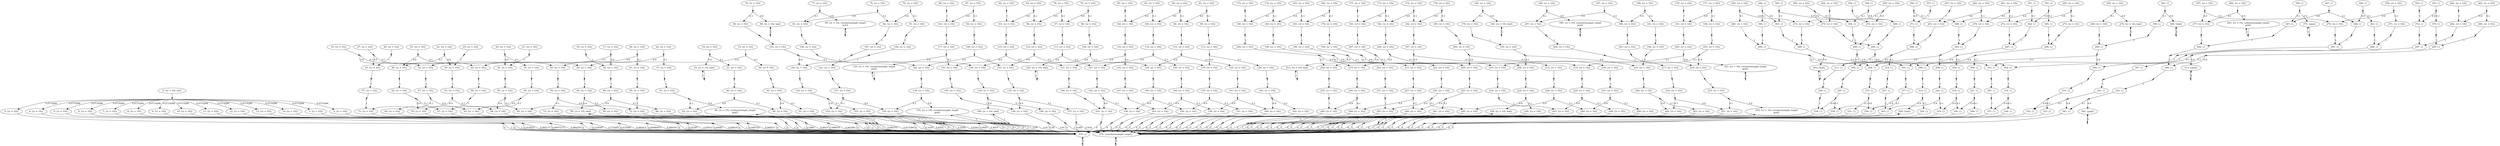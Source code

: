 digraph model {
	0 [ label = "0: {(c < 10), init}" ];
	1 [ label = "1: {(c < 10)}" ];
	2 [ label = "2: {(c < 10)}" ];
	3 [ label = "3: {(c < 10)}" ];
	4 [ label = "4: {(c < 10)}" ];
	5 [ label = "5: {(c < 10)}" ];
	6 [ label = "6: {(c < 10)}" ];
	7 [ label = "7: {(c < 10)}" ];
	8 [ label = "8: {(c < 10)}" ];
	9 [ label = "9: {(c < 10)}" ];
	10 [ label = "10: {(c < 10)}" ];
	11 [ label = "11: {(c < 10)}" ];
	12 [ label = "12: {(c < 10)}" ];
	13 [ label = "13: {(c < 10)}" ];
	14 [ label = "14: {(c < 10)}" ];
	15 [ label = "15: {(c < 10)}" ];
	16 [ label = "16: {(c < 10)}" ];
	17 [ label = "17: {(c < 10)}" ];
	18 [ label = "18: {(c < 10)}" ];
	19 [ label = "19: {(c < 10)}" ];
	20 [ label = "20: {(c < 10)}" ];
	21 [ label = "21: {(c < 10)}" ];
	22 [ label = "22: {(c < 10)}" ];
	23 [ label = "23: {(c < 10)}" ];
	24 [ label = "24: {(c < 10)}" ];
	25 [ label = "25: {(c < 10)}" ];
	26 [ label = "26: {(c < 10)}" ];
	27 [ label = "27: {(c < 10)}" ];
	28 [ label = "28: {(c < 10)}" ];
	29 [ label = "29: {(c < 10)}" ];
	30 [ label = "30: {(c < 10)}" ];
	31 [ label = "31: {(c < 10)}" ];
	32 [ label = "32: {(c < 10)}" ];
	33 [ label = "33: {(c < 10), bad}" ];
	34 [ label = "34: {(c < 10)}" ];
	35 [ label = "35: {(c < 10)}" ];
	36 [ label = "36: {(c < 10)}" ];
	37 [ label = "37: {(c < 10)}" ];
	38 [ label = "38: {(c < 10)}" ];
	39 [ label = "39: {(c < 10)}" ];
	40 [ label = "40: {(c < 10)}" ];
	41 [ label = "41: {(c < 10)}" ];
	42 [ label = "42: {(c < 10)}" ];
	43 [ label = "43: {(c < 10)}" ];
	44 [ label = "44: {(c < 10)}" ];
	45 [ label = "45: {(c < 10)}" ];
	46 [ label = "46: {(c < 10)}" ];
	47 [ label = "47: {(c < 10)}" ];
	48 [ label = "48: {(c < 10)}" ];
	49 [ label = "49: {(c < 10)}" ];
	50 [ label = "50: {(c < 10)}" ];
	51 [ label = "51: {(c < 10)}" ];
	52 [ label = "52: {(c < 10)}" ];
	53 [ label = "53: {(c < 10)}" ];
	54 [ label = "54: {(c < 10)}" ];
	55 [ label = "55: {(c < 10)}" ];
	56 [ label = "56: {(c < 10)}" ];
	57 [ label = "57: {(c < 10)}" ];
	58 [ label = "58: {(c < 10), bad}" ];
	59 [ label = "59: {(c < 10)}" ];
	60 [ label = "60: {(c < 10)}" ];
	61 [ label = "61: {(c < 10)}" ];
	62 [ label = "62: {(c < 10)}" ];
	63 [ label = "63: {(c < 10)}" ];
	64 [ label = "64: {(c < 10)}" ];
	65 [ label = "65: {(c < 10)}" ];
	66 [ label = "66: {(c < 10)}" ];
	67 [ label = "67: {(c < 10)}" ];
	68 [ label = "68: {(c < 10)}" ];
	69 [ label = "69: {(c < 10), counterexample_target
goal}" ];
	70 [ label = "70: {(c < 10)}" ];
	71 [ label = "71: {(c < 10)}" ];
	72 [ label = "72: {(c < 10)}" ];
	73 [ label = "73: {(c < 10)}" ];
	74 [ label = "74: {(c < 10)}" ];
	75 [ label = "75: {(c < 10)}" ];
	76 [ label = "76: {(c < 10)}" ];
	77 [ label = "77: {(c < 10)}" ];
	78 [ label = "78: {(c < 10)}" ];
	79 [ label = "79: {(c < 10)}" ];
	80 [ label = "80: {(c < 10)}" ];
	81 [ label = "81: {(c < 10)}" ];
	82 [ label = "82: {(c < 10)}" ];
	83 [ label = "83: {(c < 10)}" ];
	84 [ label = "84: {(c < 10)}" ];
	85 [ label = "85: {(c < 10)}" ];
	86 [ label = "86: {(c < 10)}" ];
	87 [ label = "87: {(c < 10)}" ];
	88 [ label = "88: {(c < 10)}" ];
	89 [ label = "89: {(c < 10)}" ];
	90 [ label = "90: {(c < 10), bad}" ];
	91 [ label = "91: {(c < 10)}" ];
	92 [ label = "92: {(c < 10)}" ];
	93 [ label = "93: {(c < 10)}" ];
	94 [ label = "94: {(c < 10)}" ];
	95 [ label = "95: {(c < 10), counterexample_target
goal}" ];
	96 [ label = "96: {(c < 10)}" ];
	97 [ label = "97: {(c < 10)}" ];
	98 [ label = "98: {(c < 10)}" ];
	99 [ label = "99: {(c < 10)}" ];
	100 [ label = "100: {(c < 10)}" ];
	101 [ label = "101: {(c < 10)}" ];
	102 [ label = "102: {(c < 10)}" ];
	103 [ label = "103: {(c < 10)}" ];
	104 [ label = "104: {(c < 10)}" ];
	105 [ label = "105: {(c < 10)}" ];
	106 [ label = "106: {(c < 10)}" ];
	107 [ label = "107: {(c < 10)}" ];
	108 [ label = "108: {(c < 10)}" ];
	109 [ label = "109: {(c < 10)}" ];
	110 [ label = "110: {(c < 10)}" ];
	111 [ label = "111: {(c < 10)}" ];
	112 [ label = "112: {(c < 10)}" ];
	113 [ label = "113: {(c < 10)}" ];
	114 [ label = "114: {(c < 10)}" ];
	115 [ label = "115: {(c < 10)}" ];
	116 [ label = "116: {(c < 10)}" ];
	117 [ label = "117: {(c < 10)}" ];
	118 [ label = "118: {(c < 10)}" ];
	119 [ label = "119: {(c < 10)}" ];
	120 [ label = "120: {(c < 10)}" ];
	121 [ label = "121: {(c < 10)}" ];
	122 [ label = "122: {(c < 10)}" ];
	123 [ label = "123: {(c < 10)}" ];
	124 [ label = "124: {(c < 10)}" ];
	125 [ label = "125: {(c < 10)}" ];
	126 [ label = "126: {(c < 10), bad}" ];
	127 [ label = "127: {(c < 10)}" ];
	128 [ label = "128: {(c < 10)}" ];
	129 [ label = "129: {(c < 10)}" ];
	130 [ label = "130: {(c < 10)}" ];
	131 [ label = "131: {(c < 10)}" ];
	132 [ label = "132: {(c < 10)}" ];
	133 [ label = "133: {(c < 10), counterexample_target
goal}" ];
	134 [ label = "134: {(c < 10)}" ];
	135 [ label = "135: {(c < 10)}" ];
	136 [ label = "136: {(c < 10)}" ];
	137 [ label = "137: {(c < 10)}" ];
	138 [ label = "138: {(c < 10)}" ];
	139 [ label = "139: {(c < 10)}" ];
	140 [ label = "140: {(c < 10)}" ];
	141 [ label = "141: {(c < 10)}" ];
	142 [ label = "142: {(c < 10)}" ];
	143 [ label = "143: {(c < 10)}" ];
	144 [ label = "144: {(c < 10)}" ];
	145 [ label = "145: {(c < 10)}" ];
	146 [ label = "146: {(c < 10)}" ];
	147 [ label = "147: {(c < 10)}" ];
	148 [ label = "148: {(c < 10), bad}" ];
	149 [ label = "149: {(c < 10)}" ];
	150 [ label = "150: {(c < 10)}" ];
	151 [ label = "151: {(c < 10)}" ];
	152 [ label = "152: {(c < 10)}" ];
	153 [ label = "153: {(c < 10)}" ];
	154 [ label = "154: {(c < 10)}" ];
	155 [ label = "155: {(c < 10), counterexample_target
goal}" ];
	156 [ label = "156: {(c < 10)}" ];
	157 [ label = "157: {(c < 10)}" ];
	158 [ label = "158: {(c < 10)}" ];
	159 [ label = "159: {(c < 10)}" ];
	160 [ label = "160: {(c < 10)}" ];
	161 [ label = "161: {(c < 10)}" ];
	162 [ label = "162: {(c < 10)}" ];
	163 [ label = "163: {(c < 10)}" ];
	164 [ label = "164: {(c < 10)}" ];
	165 [ label = "165: {(c < 10)}" ];
	166 [ label = "166: {(c < 10)}" ];
	167 [ label = "167: {(c < 10)}" ];
	168 [ label = "168: {(c < 10)}" ];
	169 [ label = "169: {(c < 10)}" ];
	170 [ label = "170: {(c < 10)}" ];
	171 [ label = "171: {(c < 10)}" ];
	172 [ label = "172: {(c < 10)}" ];
	173 [ label = "173: {(c < 10)}" ];
	174 [ label = "174: {(c < 10)}" ];
	175 [ label = "175: {(c < 10)}" ];
	176 [ label = "176: {(c < 10)}" ];
	177 [ label = "177: {(c < 10)}" ];
	178 [ label = "178: {(c < 10)}" ];
	179 [ label = "179: {(c < 10)}" ];
	180 [ label = "180: {(c < 10), bad}" ];
	181 [ label = "181: {(c < 10)}" ];
	182 [ label = "182: {(c < 10)}" ];
	183 [ label = "183: {(c < 10)}" ];
	184 [ label = "184: {(c < 10)}" ];
	185 [ label = "185: {(c < 10)}" ];
	186 [ label = "186: {(c < 10)}" ];
	187 [ label = "187: {(c < 10)}" ];
	188 [ label = "188: {(c < 10)}" ];
	189 [ label = "189: {(c < 10), counterexample_target
goal}" ];
	190 [ label = "190: {(c < 10)}" ];
	191 [ label = "191: {(c < 10)}" ];
	192 [ label = "192: {(c < 10)}" ];
	193 [ label = "193: {(c < 10)}" ];
	194 [ label = "194: {(c < 10)}" ];
	195 [ label = "195: {(c < 10)}" ];
	196 [ label = "196: {(c < 10)}" ];
	197 [ label = "197: {(c < 10)}" ];
	198 [ label = "198: {(c < 10)}" ];
	199 [ label = "199: {(c < 10)}" ];
	200 [ label = "200: {(c < 10)}" ];
	201 [ label = "201: {(c < 10)}" ];
	202 [ label = "202: {(c < 10)}" ];
	203 [ label = "203: {(c < 10)}" ];
	204 [ label = "204: {(c < 10)}" ];
	205 [ label = "205: {(c < 10)}" ];
	206 [ label = "206: {(c < 10)}" ];
	207 [ label = "207: {(c < 10)}" ];
	208 [ label = "208: {(c < 10)}" ];
	209 [ label = "209: {(c < 10)}" ];
	210 [ label = "210: {(c < 10)}" ];
	211 [ label = "211: {(c < 10)}" ];
	212 [ label = "212: {(c < 10)}" ];
	213 [ label = "213: {(c < 10), bad}" ];
	214 [ label = "214: {(c < 10)}" ];
	215 [ label = "215: {(c < 10)}" ];
	216 [ label = "216: {(c < 10)}" ];
	217 [ label = "217: {(c < 10)}" ];
	218 [ label = "218: {(c < 10)}" ];
	219 [ label = "219: {(c < 10)}" ];
	220 [ label = "220: {(c < 10)}" ];
	221 [ label = "221: {(c < 10), counterexample_target
goal}" ];
	222 [ label = "222: {(c < 10)}" ];
	223 [ label = "223: {(c < 10)}" ];
	224 [ label = "224: {(c < 10)}" ];
	225 [ label = "225: {(c < 10)}" ];
	226 [ label = "226: {(c < 10)}" ];
	227 [ label = "227: {(c < 10)}" ];
	228 [ label = "228: {(c < 10)}" ];
	229 [ label = "229: {(c < 10)}" ];
	230 [ label = "230: {(c < 10)}" ];
	231 [ label = "231: {(c < 10)}" ];
	232 [ label = "232: {(c < 10)}" ];
	233 [ label = "233: {(c < 10)}" ];
	234 [ label = "234: {(c < 10)}" ];
	235 [ label = "235: {(c < 10)}" ];
	236 [ label = "236: {(c < 10)}" ];
	237 [ label = "237: {(c < 10)}" ];
	238 [ label = "238: {(c < 10), bad}" ];
	239 [ label = "239: {(c < 10)}" ];
	240 [ label = "240: {(c < 10)}" ];
	241 [ label = "241: {(c < 10)}" ];
	242 [ label = "242: {(c < 10)}" ];
	243 [ label = "243: {(c < 10)}" ];
	244 [ label = "244: {(c < 10)}" ];
	245 [ label = "245: {(c < 10)}" ];
	246 [ label = "246: {(c < 10)}" ];
	247 [ label = "247: {(c < 10)}" ];
	248 [ label = "248: {(c < 10)}" ];
	249 [ label = "249: {(c < 10)}" ];
	250 [ label = "250: {(c < 10)}" ];
	251 [ label = "251: {(c < 10)}" ];
	252 [ label = "252: {(c < 10), counterexample_target
goal}" ];
	253 [ label = "253: {(c < 10)}" ];
	254 [ label = "254: {(c < 10)}" ];
	255 [ label = "255: {(c < 10)}" ];
	256 [ label = "256: {(c < 10)}" ];
	257 [ label = "257: {(c < 10)}" ];
	258 [ label = "258: {(c < 10)}" ];
	259 [ label = "259: {(c < 10)}" ];
	260 [ label = "260: {(c < 10)}" ];
	261 [ label = "261: {(c < 10)}" ];
	262 [ label = "262: {(c < 10)}" ];
	263 [ label = "263: {(c < 10)}" ];
	264 [ label = "264: {(c < 10)}" ];
	265 [ label = "265: {(c < 10)}" ];
	266 [ label = "266: {(c < 10)}" ];
	267 [ label = "267: {(c < 10)}" ];
	268 [ label = "268: {(c < 10)}" ];
	269 [ label = "269: {(c < 10)}" ];
	270 [ label = "270: {(c < 10), bad}" ];
	271 [ label = "271: {(c < 10)}" ];
	272 [ label = "272: {(c < 10)}" ];
	273 [ label = "273: {(c < 10)}" ];
	274 [ label = "274: {(c < 10)}" ];
	275 [ label = "275: {(c < 10)}" ];
	276 [ label = "276: {(c < 10)}" ];
	277 [ label = "277: {(c < 10)}" ];
	278 [ label = "278: {(c < 10)}" ];
	279 [ label = "279: {(c < 10)}" ];
	280 [ label = "280: {(c < 10)}" ];
	281 [ label = "281: {(c < 10)}" ];
	282 [ label = "282: {(c < 10)}" ];
	283 [ label = "283: {(c < 10), counterexample_target
goal}" ];
	284 [ label = "284: {}" ];
	285 [ label = "285: {}" ];
	286 [ label = "286: {}" ];
	287 [ label = "287: {}" ];
	288 [ label = "288: {}" ];
	289 [ label = "289: {}" ];
	290 [ label = "290: {}" ];
	291 [ label = "291: {}" ];
	292 [ label = "292: {}" ];
	293 [ label = "293: {}" ];
	294 [ label = "294: {}" ];
	295 [ label = "295: {}" ];
	296 [ label = "296: {}" ];
	297 [ label = "297: {}" ];
	298 [ label = "298: {}" ];
	299 [ label = "299: {}" ];
	300 [ label = "300: {}" ];
	301 [ label = "301: {}" ];
	302 [ label = "302: {}" ];
	303 [ label = "303: {bad}" ];
	304 [ label = "304: {}" ];
	305 [ label = "305: {}" ];
	306 [ label = "306: {}" ];
	307 [ label = "307: {}" ];
	308 [ label = "308: {}" ];
	309 [ label = "309: {}" ];
	310 [ label = "310: {}" ];
	311 [ label = "311: {}" ];
	312 [ label = "312: {}" ];
	313 [ label = "313: {goal}" ];
	314 [ label = "314: {}" ];
	315 [ label = "315: {}" ];
	316 [ label = "316: {}" ];
	317 [ label = "317: {}" ];
	318 [ label = "318: {}" ];
	319 [ label = "319: {}" ];
	320 [ label = "320: {}" ];
	321 [ label = "321: {}" ];
	322 [ label = "322: {}" ];
	323 [ label = "323: {}" ];
	324 [ label = "324: {}" ];
	325 [ label = "325: {}" ];
	326 [ label = "326: {}" ];
	327 [ label = "327: {}" ];
	328 [ label = "328: {bad}" ];
	329 [ label = "329: {}" ];
	330 [ label = "330: {}" ];
	331 [ label = "331: {}" ];
	332 [ label = "332: {}" ];
	333 [ label = "333: {}" ];
	334 [ label = "334: {}" ];
	335 [ label = "335: {}" ];
	336 [ label = "336: {}" ];
	337 [ label = "337: {}" ];
	338 [ label = "338: {}" ];
	339 [ label = "339: {}" ];
	340 [ label = "340: {}" ];
	341 [ label = "341: {}" ];
	342 [ label = "342: {goal}" ];
	343 [ label = "343: {}" ];
	344 [ label = "344: {}" ];
	345 [ label = "345: {}" ];
	346 [ label = "346: {}" ];
	347 [ label = "347: {}" ];
	348 [ label = "348: {}" ];
	349 [ label = "349: {}" ];
	350 [ label = "350: {}" ];
	351 [ label = "351: {}" ];
	352 [ label = "352: {}" ];
	353 [ label = "353: {}" ];
	354 [ label = "354: {}" ];
	355 [ label = "355: {}" ];
	356 [ label = "356: {}" ];
	357 [ label = "357: {}" ];
	358 [ label = "358: {}" ];
	359 [ label = "359: {}" ];
	360 [ label = "360: {bad}" ];
	361 [ label = "361: {}" ];
	362 [ label = "362: {}" ];
	363 [ label = "363: {}" ];
	364 [ label = "364: {}" ];
	365 [ label = "365: {}" ];
	366 [ label = "366: {}" ];
	367 [ label = "367: {}" ];
	368 [ label = "368: {}" ];
	369 [ label = "369: {}" ];
	370 [ label = "370: {}" ];
	371 [ label = "371: {}" ];
	372 [ label = "372: {}" ];
	373 [ label = "373: {goal}" ];
	374 [ label = "374: {}" ];
	375 [ label = "375: {counterexample_target}" ];
	"0c0" [shape = "point"];
	0 -> "0c0";
	"0c0" -> 1 [ label= "0.0714286" ];
	"0c0" -> 2 [ label= "0.0714286" ];
	"0c0" -> 3 [ label= "0.0714286" ];
	"0c0" -> 4 [ label= "0.0714286" ];
	"0c0" -> 5 [ label= "0.0714286" ];
	"0c0" -> 6 [ label= "0.0714286" ];
	"0c0" -> 7 [ label= "0.0714286" ];
	"0c0" -> 8 [ label= "0.0714286" ];
	"0c0" -> 9 [ label= "0.0714286" ];
	"0c0" -> 10 [ label= "0.0714286" ];
	"0c0" -> 11 [ label= "0.0714286" ];
	"0c0" -> 12 [ label= "0.0714286" ];
	"0c0" -> 13 [ label= "0.0714286" ];
	"0c0" -> 14 [ label= "0.0714286" ];
	"1c0" [shape = "point"];
	1 -> "1c0";
	"1c0" -> 374 [ label= "0.000729" ];
	"1c0" -> 375 [ label= "0.999271" ];
	"2c0" [shape = "point"];
	2 -> "2c0";
	"2c0" -> 374 [ label= "0" ];
	"2c0" -> 375 [ label= "1" ];
	"3c0" [shape = "point"];
	3 -> "3c0";
	"3c0" -> 374 [ label= "0" ];
	"3c0" -> 375 [ label= "1" ];
	"4c0" [shape = "point"];
	4 -> "4c0";
	"4c0" -> 374 [ label= "0" ];
	"4c0" -> 375 [ label= "1" ];
	"5c0" [shape = "point"];
	5 -> "5c0";
	"5c0" -> 374 [ label= "0.014823" ];
	"5c0" -> 375 [ label= "0.985177" ];
	"6c0" [shape = "point"];
	6 -> "6c0";
	"6c0" -> 374 [ label= "0.00072171" ];
	"6c0" -> 375 [ label= "0.999278" ];
	"7c0" [shape = "point"];
	7 -> "7c0";
	"7c0" -> 374 [ label= "0" ];
	"7c0" -> 375 [ label= "1" ];
	"8c0" [shape = "point"];
	8 -> "8c0";
	"8c0" -> 374 [ label= "0.225045" ];
	"8c0" -> 375 [ label= "0.774955" ];
	"9c0" [shape = "point"];
	9 -> "9c0";
	"9c0" -> 374 [ label= "0.015569" ];
	"9c0" -> 375 [ label= "0.984431" ];
	"10c0" [shape = "point"];
	10 -> "10c0";
	"10c0" -> 374 [ label= "0.00080919" ];
	"10c0" -> 375 [ label= "0.999191" ];
	"11c0" [shape = "point"];
	11 -> "11c0";
	"11c0" -> 374 [ label= "0" ];
	"11c0" -> 375 [ label= "1" ];
	"12c0" [shape = "point"];
	12 -> "12c0";
	"12c0" -> 374 [ label= "0.02367" ];
	"12c0" -> 375 [ label= "0.97633" ];
	"13c0" [shape = "point"];
	13 -> "13c0";
	"13c0" -> 374 [ label= "0.00081" ];
	"13c0" -> 375 [ label= "0.99919" ];
	"14c0" [shape = "point"];
	14 -> "14c0";
	"14c0" -> 374 [ label= "0" ];
	"14c0" -> 375 [ label= "1" ];
	"15c0" [shape = "point"];
	15 -> "15c0";
	"15c0" -> 29 [ label= "0.9" ];
	"15c0" -> 30 [ label= "0.1" ];
	"16c0" [shape = "point"];
	16 -> "16c0";
	"16c0" -> 29 [ label= "0.1" ];
	"16c0" -> 32 [ label= "0.9" ];
	"17c0" [shape = "point"];
	17 -> "17c0";
	"17c0" -> 32 [ label= "0.1" ];
	"17c0" -> 34 [ label= "0.9" ];
	"18c0" [shape = "point"];
	18 -> "18c0";
	"18c0" -> 34 [ label= "1" ];
	"19c0" [shape = "point"];
	19 -> "19c0";
	"19c0" -> 31 [ label= "0.1" ];
	"19c0" -> 33 [ label= "0.9" ];
	"20c0" [shape = "point"];
	20 -> "20c0";
	"20c0" -> 35 [ label= "0.1" ];
	"20c0" -> 36 [ label= "0.9" ];
	"21c0" [shape = "point"];
	21 -> "21c0";
	"21c0" -> 36 [ label= "1" ];
	"22c0" [shape = "point"];
	22 -> "22c0";
	"22c0" -> 37 [ label= "0.1" ];
	"22c0" -> 40 [ label= "0.9" ];
	"23c0" [shape = "point"];
	23 -> "23c0";
	"23c0" -> 38 [ label= "0.9" ];
	"23c0" -> 40 [ label= "0.1" ];
	"24c0" [shape = "point"];
	24 -> "24c0";
	"24c0" -> 38 [ label= "0.1" ];
	"24c0" -> 39 [ label= "0.9" ];
	"25c0" [shape = "point"];
	25 -> "25c0";
	"25c0" -> 39 [ label= "1" ];
	"26c0" [shape = "point"];
	26 -> "26c0";
	"26c0" -> 41 [ label= "0.1" ];
	"26c0" -> 42 [ label= "0.9" ];
	"27c0" [shape = "point"];
	27 -> "27c0";
	"27c0" -> 42 [ label= "0.1" ];
	"27c0" -> 43 [ label= "0.9" ];
	"28c0" [shape = "point"];
	28 -> "28c0";
	"28c0" -> 43 [ label= "1" ];
	"29c0" [shape = "point"];
	29 -> "29c0";
	"29c0" -> 44 [ label= "1" ];
	"30c0" [shape = "point"];
	30 -> "30c0";
	"30c0" -> 45 [ label= "1" ];
	"31c0" [shape = "point"];
	31 -> "31c0";
	"31c0" -> 46 [ label= "1" ];
	"32c0" [shape = "point"];
	32 -> "32c0";
	"32c0" -> 47 [ label= "1" ];
	"33c0" [shape = "point"];
	33 -> "33c0";
	"33c0" -> 33 [ label= "1" ];
	"34c0" [shape = "point"];
	34 -> "34c0";
	"34c0" -> 48 [ label= "1" ];
	"35c0" [shape = "point"];
	35 -> "35c0";
	"35c0" -> 49 [ label= "1" ];
	"36c0" [shape = "point"];
	36 -> "36c0";
	"36c0" -> 50 [ label= "1" ];
	"37c0" [shape = "point"];
	37 -> "37c0";
	"37c0" -> 51 [ label= "1" ];
	"38c0" [shape = "point"];
	38 -> "38c0";
	"38c0" -> 52 [ label= "1" ];
	"39c0" [shape = "point"];
	39 -> "39c0";
	"39c0" -> 53 [ label= "1" ];
	"40c0" [shape = "point"];
	40 -> "40c0";
	"40c0" -> 54 [ label= "1" ];
	"41c0" [shape = "point"];
	41 -> "41c0";
	"41c0" -> 55 [ label= "1" ];
	"42c0" [shape = "point"];
	42 -> "42c0";
	"42c0" -> 56 [ label= "1" ];
	"43c0" [shape = "point"];
	43 -> "43c0";
	"43c0" -> 57 [ label= "1" ];
	"44c0" [shape = "point"];
	44 -> "44c0";
	"44c0" -> 58 [ label= "0.9" ];
	"44c0" -> 59 [ label= "0.1" ];
	"45c0" [shape = "point"];
	45 -> "45c0";
	"45c0" -> 60 [ label= "0.9" ];
	"45c0" -> 61 [ label= "0.1" ];
	"46c0" [shape = "point"];
	46 -> "46c0";
	"46c0" -> 60 [ label= "0.1" ];
	"46c0" -> 62 [ label= "0.9" ];
	"47c0" [shape = "point"];
	47 -> "47c0";
	"47c0" -> 63 [ label= "0.9" ];
	"47c0" -> 64 [ label= "0.1" ];
	"48c0" [shape = "point"];
	48 -> "48c0";
	"48c0" -> 65 [ label= "0.9" ];
	"48c0" -> 66 [ label= "0.1" ];
	"49c0" [shape = "point"];
	49 -> "49c0";
	"49c0" -> 63 [ label= "0.1" ];
	"49c0" -> 67 [ label= "0.9" ];
	"50c0" [shape = "point"];
	50 -> "50c0";
	"50c0" -> 65 [ label= "0.1" ];
	"50c0" -> 68 [ label= "0.9" ];
	"51c0" [shape = "point"];
	51 -> "51c0";
	"51c0" -> 62 [ label= "0.1" ];
	"51c0" -> 69 [ label= "0.9" ];
	"52c0" [shape = "point"];
	52 -> "52c0";
	"52c0" -> 67 [ label= "0.1" ];
	"52c0" -> 70 [ label= "0.9" ];
	"53c0" [shape = "point"];
	53 -> "53c0";
	"53c0" -> 68 [ label= "0.1" ];
	"53c0" -> 71 [ label= "0.9" ];
	"54c0" [shape = "point"];
	54 -> "54c0";
	"54c0" -> 72 [ label= "0.9" ];
	"54c0" -> 73 [ label= "0.1" ];
	"55c0" [shape = "point"];
	55 -> "55c0";
	"55c0" -> 72 [ label= "1" ];
	"56c0" [shape = "point"];
	56 -> "56c0";
	"56c0" -> 70 [ label= "1" ];
	"57c0" [shape = "point"];
	57 -> "57c0";
	"57c0" -> 71 [ label= "1" ];
	"58c0" [shape = "point"];
	58 -> "58c0";
	"58c0" -> 58 [ label= "1" ];
	"59c0" [shape = "point"];
	59 -> "59c0";
	"59c0" -> 374 [ label= "0" ];
	"59c0" -> 375 [ label= "1" ];
	"60c0" [shape = "point"];
	60 -> "60c0";
	"60c0" -> 374 [ label= "0.0081" ];
	"60c0" -> 375 [ label= "0.9919" ];
	"61c0" [shape = "point"];
	61 -> "61c0";
	"61c0" -> 374 [ label= "0" ];
	"61c0" -> 375 [ label= "1" ];
	"62c0" [shape = "point"];
	62 -> "62c0";
	"62c0" -> 374 [ label= "0.1638" ];
	"62c0" -> 375 [ label= "0.8362" ];
	"63c0" [shape = "point"];
	63 -> "63c0";
	"63c0" -> 374 [ label= "0" ];
	"63c0" -> 375 [ label= "1" ];
	"64c0" [shape = "point"];
	64 -> "64c0";
	"64c0" -> 374 [ label= "0" ];
	"64c0" -> 375 [ label= "1" ];
	"65c0" [shape = "point"];
	65 -> "65c0";
	"65c0" -> 374 [ label= "0" ];
	"65c0" -> 375 [ label= "1" ];
	"66c0" [shape = "point"];
	66 -> "66c0";
	"66c0" -> 374 [ label= "0" ];
	"66c0" -> 375 [ label= "1" ];
	"67c0" [shape = "point"];
	67 -> "67c0";
	"67c0" -> 374 [ label= "0.008019" ];
	"67c0" -> 375 [ label= "0.991981" ];
	"68c0" [shape = "point"];
	68 -> "68c0";
	"68c0" -> 374 [ label= "0" ];
	"68c0" -> 375 [ label= "1" ];
	"69c0" [shape = "point"];
	69 -> "69c0";
	"69c0" -> 69 [ label= "1" ];
	"70c0" [shape = "point"];
	70 -> "70c0";
	"70c0" -> 374 [ label= "0.0081" ];
	"70c0" -> 375 [ label= "0.9919" ];
	"71c0" [shape = "point"];
	71 -> "71c0";
	"71c0" -> 374 [ label= "0" ];
	"71c0" -> 375 [ label= "1" ];
	"72c0" [shape = "point"];
	72 -> "72c0";
	"72c0" -> 374 [ label= "0.1638" ];
	"72c0" -> 375 [ label= "0.8362" ];
	"73c0" [shape = "point"];
	73 -> "73c0";
	"73c0" -> 374 [ label= "0.082701" ];
	"73c0" -> 375 [ label= "0.917299" ];
	"74c0" [shape = "point"];
	74 -> "74c0";
	"74c0" -> 89 [ label= "0.1" ];
	"74c0" -> 90 [ label= "0.9" ];
	"75c0" [shape = "point"];
	75 -> "75c0";
	"75c0" -> 92 [ label= "0.1" ];
	"75c0" -> 93 [ label= "0.9" ];
	"76c0" [shape = "point"];
	76 -> "76c0";
	"76c0" -> 91 [ label= "0.1" ];
	"76c0" -> 92 [ label= "0.9" ];
	"77c0" [shape = "point"];
	77 -> "77c0";
	"77c0" -> 93 [ label= "0.1" ];
	"77c0" -> 95 [ label= "0.9" ];
	"78c0" [shape = "point"];
	78 -> "78c0";
	"78c0" -> 97 [ label= "0.1" ];
	"78c0" -> 98 [ label= "0.9" ];
	"79c0" [shape = "point"];
	79 -> "79c0";
	"79c0" -> 88 [ label= "0.1" ];
	"79c0" -> 97 [ label= "0.9" ];
	"80c0" [shape = "point"];
	80 -> "80c0";
	"80c0" -> 96 [ label= "0.1" ];
	"80c0" -> 100 [ label= "0.9" ];
	"81c0" [shape = "point"];
	81 -> "81c0";
	"81c0" -> 96 [ label= "0.9" ];
	"81c0" -> 99 [ label= "0.1" ];
	"82c0" [shape = "point"];
	82 -> "82c0";
	"82c0" -> 98 [ label= "0.1" ];
	"82c0" -> 101 [ label= "0.9" ];
	"83c0" [shape = "point"];
	83 -> "83c0";
	"83c0" -> 100 [ label= "0.1" ];
	"83c0" -> 102 [ label= "0.9" ];
	"84c0" [shape = "point"];
	84 -> "84c0";
	"84c0" -> 101 [ label= "1" ];
	"85c0" [shape = "point"];
	85 -> "85c0";
	"85c0" -> 102 [ label= "1" ];
	"86c0" [shape = "point"];
	86 -> "86c0";
	"86c0" -> 103 [ label= "1" ];
	"87c0" [shape = "point"];
	87 -> "87c0";
	"87c0" -> 94 [ label= "0.1" ];
	"87c0" -> 103 [ label= "0.9" ];
	"88c0" [shape = "point"];
	88 -> "88c0";
	"88c0" -> 104 [ label= "1" ];
	"89c0" [shape = "point"];
	89 -> "89c0";
	"89c0" -> 105 [ label= "1" ];
	"90c0" [shape = "point"];
	90 -> "90c0";
	"90c0" -> 90 [ label= "1" ];
	"91c0" [shape = "point"];
	91 -> "91c0";
	"91c0" -> 106 [ label= "1" ];
	"92c0" [shape = "point"];
	92 -> "92c0";
	"92c0" -> 107 [ label= "1" ];
	"93c0" [shape = "point"];
	93 -> "93c0";
	"93c0" -> 108 [ label= "1" ];
	"94c0" [shape = "point"];
	94 -> "94c0";
	"94c0" -> 109 [ label= "1" ];
	"95c0" [shape = "point"];
	95 -> "95c0";
	"95c0" -> 95 [ label= "1" ];
	"96c0" [shape = "point"];
	96 -> "96c0";
	"96c0" -> 110 [ label= "1" ];
	"97c0" [shape = "point"];
	97 -> "97c0";
	"97c0" -> 111 [ label= "1" ];
	"98c0" [shape = "point"];
	98 -> "98c0";
	"98c0" -> 112 [ label= "1" ];
	"99c0" [shape = "point"];
	99 -> "99c0";
	"99c0" -> 113 [ label= "1" ];
	"100c0" [shape = "point"];
	100 -> "100c0";
	"100c0" -> 114 [ label= "1" ];
	"101c0" [shape = "point"];
	101 -> "101c0";
	"101c0" -> 115 [ label= "1" ];
	"102c0" [shape = "point"];
	102 -> "102c0";
	"102c0" -> 116 [ label= "1" ];
	"103c0" [shape = "point"];
	103 -> "103c0";
	"103c0" -> 117 [ label= "1" ];
	"104c0" [shape = "point"];
	104 -> "104c0";
	"104c0" -> 118 [ label= "0.9" ];
	"104c0" -> 119 [ label= "0.1" ];
	"105c0" [shape = "point"];
	105 -> "105c0";
	"105c0" -> 118 [ label= "0.1" ];
	"105c0" -> 120 [ label= "0.9" ];
	"106c0" [shape = "point"];
	106 -> "106c0";
	"106c0" -> 120 [ label= "1" ];
	"107c0" [shape = "point"];
	107 -> "107c0";
	"107c0" -> 121 [ label= "1" ];
	"108c0" [shape = "point"];
	108 -> "108c0";
	"108c0" -> 122 [ label= "1" ];
	"109c0" [shape = "point"];
	109 -> "109c0";
	"109c0" -> 122 [ label= "0.9" ];
	"109c0" -> 123 [ label= "0.1" ];
	"110c0" [shape = "point"];
	110 -> "110c0";
	"110c0" -> 124 [ label= "0.9" ];
	"110c0" -> 125 [ label= "0.1" ];
	"111c0" [shape = "point"];
	111 -> "111c0";
	"111c0" -> 124 [ label= "0.1" ];
	"111c0" -> 126 [ label= "0.9" ];
	"112c0" [shape = "point"];
	112 -> "112c0";
	"112c0" -> 123 [ label= "0.9" ];
	"112c0" -> 127 [ label= "0.1" ];
	"113c0" [shape = "point"];
	113 -> "113c0";
	"113c0" -> 119 [ label= "0.9" ];
	"113c0" -> 128 [ label= "0.1" ];
	"114c0" [shape = "point"];
	114 -> "114c0";
	"114c0" -> 127 [ label= "0.9" ];
	"114c0" -> 129 [ label= "0.1" ];
	"115c0" [shape = "point"];
	115 -> "115c0";
	"115c0" -> 130 [ label= "0.9" ];
	"115c0" -> 131 [ label= "0.1" ];
	"116c0" [shape = "point"];
	116 -> "116c0";
	"116c0" -> 131 [ label= "0.9" ];
	"116c0" -> 132 [ label= "0.1" ];
	"117c0" [shape = "point"];
	117 -> "117c0";
	"117c0" -> 130 [ label= "0.1" ];
	"117c0" -> 133 [ label= "0.9" ];
	"118c0" [shape = "point"];
	118 -> "118c0";
	"118c0" -> 134 [ label= "1" ];
	"119c0" [shape = "point"];
	119 -> "119c0";
	"119c0" -> 135 [ label= "1" ];
	"120c0" [shape = "point"];
	120 -> "120c0";
	"120c0" -> 136 [ label= "1" ];
	"121c0" [shape = "point"];
	121 -> "121c0";
	"121c0" -> 137 [ label= "1" ];
	"122c0" [shape = "point"];
	122 -> "122c0";
	"122c0" -> 138 [ label= "1" ];
	"123c0" [shape = "point"];
	123 -> "123c0";
	"123c0" -> 139 [ label= "1" ];
	"124c0" [shape = "point"];
	124 -> "124c0";
	"124c0" -> 140 [ label= "1" ];
	"125c0" [shape = "point"];
	125 -> "125c0";
	"125c0" -> 141 [ label= "1" ];
	"126c0" [shape = "point"];
	126 -> "126c0";
	"126c0" -> 126 [ label= "1" ];
	"127c0" [shape = "point"];
	127 -> "127c0";
	"127c0" -> 142 [ label= "1" ];
	"128c0" [shape = "point"];
	128 -> "128c0";
	"128c0" -> 143 [ label= "1" ];
	"129c0" [shape = "point"];
	129 -> "129c0";
	"129c0" -> 144 [ label= "1" ];
	"130c0" [shape = "point"];
	130 -> "130c0";
	"130c0" -> 145 [ label= "1" ];
	"131c0" [shape = "point"];
	131 -> "131c0";
	"131c0" -> 146 [ label= "1" ];
	"132c0" [shape = "point"];
	132 -> "132c0";
	"132c0" -> 147 [ label= "1" ];
	"133c0" [shape = "point"];
	133 -> "133c0";
	"133c0" -> 133 [ label= "1" ];
	"134c0" [shape = "point"];
	134 -> "134c0";
	"134c0" -> 148 [ label= "0.9" ];
	"134c0" -> 149 [ label= "0.1" ];
	"135c0" [shape = "point"];
	135 -> "135c0";
	"135c0" -> 150 [ label= "0.9" ];
	"135c0" -> 151 [ label= "0.1" ];
	"136c0" [shape = "point"];
	136 -> "136c0";
	"136c0" -> 152 [ label= "0.9" ];
	"136c0" -> 153 [ label= "0.1" ];
	"137c0" [shape = "point"];
	137 -> "137c0";
	"137c0" -> 152 [ label= "0.1" ];
	"137c0" -> 154 [ label= "0.9" ];
	"138c0" [shape = "point"];
	138 -> "138c0";
	"138c0" -> 154 [ label= "0.1" ];
	"138c0" -> 155 [ label= "0.9" ];
	"139c0" [shape = "point"];
	139 -> "139c0";
	"139c0" -> 156 [ label= "0.9" ];
	"139c0" -> 157 [ label= "0.1" ];
	"140c0" [shape = "point"];
	140 -> "140c0";
	"140c0" -> 150 [ label= "0.1" ];
	"140c0" -> 158 [ label= "0.9" ];
	"141c0" [shape = "point"];
	141 -> "141c0";
	"141c0" -> 159 [ label= "0.9" ];
	"141c0" -> 160 [ label= "0.1" ];
	"142c0" [shape = "point"];
	142 -> "142c0";
	"142c0" -> 158 [ label= "0.1" ];
	"142c0" -> 161 [ label= "0.9" ];
	"143c0" [shape = "point"];
	143 -> "143c0";
	"143c0" -> 160 [ label= "0.9" ];
	"143c0" -> 162 [ label= "0.1" ];
	"144c0" [shape = "point"];
	144 -> "144c0";
	"144c0" -> 159 [ label= "0.1" ];
	"144c0" -> 163 [ label= "0.9" ];
	"145c0" [shape = "point"];
	145 -> "145c0";
	"145c0" -> 156 [ label= "1" ];
	"146c0" [shape = "point"];
	146 -> "146c0";
	"146c0" -> 161 [ label= "1" ];
	"147c0" [shape = "point"];
	147 -> "147c0";
	"147c0" -> 163 [ label= "1" ];
	"148c0" [shape = "point"];
	148 -> "148c0";
	"148c0" -> 148 [ label= "1" ];
	"149c0" [shape = "point"];
	149 -> "149c0";
	"149c0" -> 374 [ label= "0" ];
	"149c0" -> 375 [ label= "1" ];
	"150c0" [shape = "point"];
	150 -> "150c0";
	"150c0" -> 374 [ label= "0" ];
	"150c0" -> 375 [ label= "1" ];
	"151c0" [shape = "point"];
	151 -> "151c0";
	"151c0" -> 374 [ label= "0" ];
	"151c0" -> 375 [ label= "1" ];
	"152c0" [shape = "point"];
	152 -> "152c0";
	"152c0" -> 374 [ label= "0" ];
	"152c0" -> 375 [ label= "1" ];
	"153c0" [shape = "point"];
	153 -> "153c0";
	"153c0" -> 374 [ label= "0" ];
	"153c0" -> 375 [ label= "1" ];
	"154c0" [shape = "point"];
	154 -> "154c0";
	"154c0" -> 374 [ label= "0.09" ];
	"154c0" -> 375 [ label= "0.91" ];
	"155c0" [shape = "point"];
	155 -> "155c0";
	"155c0" -> 155 [ label= "1" ];
	"156c0" [shape = "point"];
	156 -> "156c0";
	"156c0" -> 374 [ label= "0.09" ];
	"156c0" -> 375 [ label= "0.91" ];
	"157c0" [shape = "point"];
	157 -> "157c0";
	"157c0" -> 374 [ label= "0.081" ];
	"157c0" -> 375 [ label= "0.919" ];
	"158c0" [shape = "point"];
	158 -> "158c0";
	"158c0" -> 374 [ label= "0" ];
	"158c0" -> 375 [ label= "1" ];
	"159c0" [shape = "point"];
	159 -> "159c0";
	"159c0" -> 374 [ label= "0" ];
	"159c0" -> 375 [ label= "1" ];
	"160c0" [shape = "point"];
	160 -> "160c0";
	"160c0" -> 374 [ label= "0" ];
	"160c0" -> 375 [ label= "1" ];
	"161c0" [shape = "point"];
	161 -> "161c0";
	"161c0" -> 374 [ label= "0" ];
	"161c0" -> 375 [ label= "1" ];
	"162c0" [shape = "point"];
	162 -> "162c0";
	"162c0" -> 374 [ label= "0" ];
	"162c0" -> 375 [ label= "1" ];
	"163c0" [shape = "point"];
	163 -> "163c0";
	"163c0" -> 374 [ label= "0" ];
	"163c0" -> 375 [ label= "1" ];
	"164c0" [shape = "point"];
	164 -> "164c0";
	"164c0" -> 179 [ label= "0.1" ];
	"164c0" -> 180 [ label= "0.9" ];
	"165c0" [shape = "point"];
	165 -> "165c0";
	"165c0" -> 183 [ label= "0.1" ];
	"165c0" -> 184 [ label= "0.9" ];
	"166c0" [shape = "point"];
	166 -> "166c0";
	"166c0" -> 178 [ label= "0.1" ];
	"166c0" -> 183 [ label= "0.9" ];
	"167c0" [shape = "point"];
	167 -> "167c0";
	"167c0" -> 186 [ label= "0.1" ];
	"167c0" -> 187 [ label= "0.9" ];
	"168c0" [shape = "point"];
	168 -> "168c0";
	"168c0" -> 181 [ label= "0.1" ];
	"168c0" -> 186 [ label= "0.9" ];
	"169c0" [shape = "point"];
	169 -> "169c0";
	"169c0" -> 187 [ label= "0.1" ];
	"169c0" -> 189 [ label= "0.9" ];
	"170c0" [shape = "point"];
	170 -> "170c0";
	"170c0" -> 191 [ label= "1" ];
	"171c0" [shape = "point"];
	171 -> "171c0";
	"171c0" -> 188 [ label= "0.1" ];
	"171c0" -> 191 [ label= "0.9" ];
	"172c0" [shape = "point"];
	172 -> "172c0";
	"172c0" -> 184 [ label= "0.1" ];
	"172c0" -> 190 [ label= "0.9" ];
	"173c0" [shape = "point"];
	173 -> "173c0";
	"173c0" -> 192 [ label= "0.1" ];
	"173c0" -> 193 [ label= "0.9" ];
	"174c0" [shape = "point"];
	174 -> "174c0";
	"174c0" -> 182 [ label= "0.1" ];
	"174c0" -> 192 [ label= "0.9" ];
	"175c0" [shape = "point"];
	175 -> "175c0";
	"175c0" -> 190 [ label= "1" ];
	"176c0" [shape = "point"];
	176 -> "176c0";
	"176c0" -> 182 [ label= "0.9" ];
	"176c0" -> 185 [ label= "0.1" ];
	"177c0" [shape = "point"];
	177 -> "177c0";
	"177c0" -> 193 [ label= "1" ];
	"178c0" [shape = "point"];
	178 -> "178c0";
	"178c0" -> 194 [ label= "1" ];
	"179c0" [shape = "point"];
	179 -> "179c0";
	"179c0" -> 195 [ label= "1" ];
	"180c0" [shape = "point"];
	180 -> "180c0";
	"180c0" -> 180 [ label= "1" ];
	"181c0" [shape = "point"];
	181 -> "181c0";
	"181c0" -> 196 [ label= "1" ];
	"182c0" [shape = "point"];
	182 -> "182c0";
	"182c0" -> 197 [ label= "1" ];
	"183c0" [shape = "point"];
	183 -> "183c0";
	"183c0" -> 198 [ label= "1" ];
	"184c0" [shape = "point"];
	184 -> "184c0";
	"184c0" -> 199 [ label= "1" ];
	"185c0" [shape = "point"];
	185 -> "185c0";
	"185c0" -> 200 [ label= "1" ];
	"186c0" [shape = "point"];
	186 -> "186c0";
	"186c0" -> 201 [ label= "1" ];
	"187c0" [shape = "point"];
	187 -> "187c0";
	"187c0" -> 202 [ label= "1" ];
	"188c0" [shape = "point"];
	188 -> "188c0";
	"188c0" -> 203 [ label= "1" ];
	"189c0" [shape = "point"];
	189 -> "189c0";
	"189c0" -> 189 [ label= "1" ];
	"190c0" [shape = "point"];
	190 -> "190c0";
	"190c0" -> 204 [ label= "1" ];
	"191c0" [shape = "point"];
	191 -> "191c0";
	"191c0" -> 205 [ label= "1" ];
	"192c0" [shape = "point"];
	192 -> "192c0";
	"192c0" -> 206 [ label= "1" ];
	"193c0" [shape = "point"];
	193 -> "193c0";
	"193c0" -> 207 [ label= "1" ];
	"194c0" [shape = "point"];
	194 -> "194c0";
	"194c0" -> 208 [ label= "0.9" ];
	"194c0" -> 209 [ label= "0.1" ];
	"195c0" [shape = "point"];
	195 -> "195c0";
	"195c0" -> 208 [ label= "0.1" ];
	"195c0" -> 210 [ label= "0.9" ];
	"196c0" [shape = "point"];
	196 -> "196c0";
	"196c0" -> 210 [ label= "1" ];
	"197c0" [shape = "point"];
	197 -> "197c0";
	"197c0" -> 211 [ label= "0.9" ];
	"197c0" -> 212 [ label= "0.1" ];
	"198c0" [shape = "point"];
	198 -> "198c0";
	"198c0" -> 211 [ label= "0.1" ];
	"198c0" -> 213 [ label= "0.9" ];
	"199c0" [shape = "point"];
	199 -> "199c0";
	"199c0" -> 214 [ label= "0.9" ];
	"199c0" -> 215 [ label= "0.1" ];
	"200c0" [shape = "point"];
	200 -> "200c0";
	"200c0" -> 209 [ label= "0.9" ];
	"200c0" -> 216 [ label= "0.1" ];
	"201c0" [shape = "point"];
	201 -> "201c0";
	"201c0" -> 217 [ label= "1" ];
	"202c0" [shape = "point"];
	202 -> "202c0";
	"202c0" -> 218 [ label= "1" ];
	"203c0" [shape = "point"];
	203 -> "203c0";
	"203c0" -> 214 [ label= "0.1" ];
	"203c0" -> 218 [ label= "0.9" ];
	"204c0" [shape = "point"];
	204 -> "204c0";
	"204c0" -> 219 [ label= "0.9" ];
	"204c0" -> 220 [ label= "0.1" ];
	"205c0" [shape = "point"];
	205 -> "205c0";
	"205c0" -> 219 [ label= "0.1" ];
	"205c0" -> 221 [ label= "0.9" ];
	"206c0" [shape = "point"];
	206 -> "206c0";
	"206c0" -> 215 [ label= "0.9" ];
	"206c0" -> 222 [ label= "0.1" ];
	"207c0" [shape = "point"];
	207 -> "207c0";
	"207c0" -> 220 [ label= "0.9" ];
	"207c0" -> 223 [ label= "0.1" ];
	"208c0" [shape = "point"];
	208 -> "208c0";
	"208c0" -> 224 [ label= "1" ];
	"209c0" [shape = "point"];
	209 -> "209c0";
	"209c0" -> 225 [ label= "1" ];
	"210c0" [shape = "point"];
	210 -> "210c0";
	"210c0" -> 226 [ label= "1" ];
	"211c0" [shape = "point"];
	211 -> "211c0";
	"211c0" -> 227 [ label= "1" ];
	"212c0" [shape = "point"];
	212 -> "212c0";
	"212c0" -> 228 [ label= "1" ];
	"213c0" [shape = "point"];
	213 -> "213c0";
	"213c0" -> 213 [ label= "1" ];
	"214c0" [shape = "point"];
	214 -> "214c0";
	"214c0" -> 229 [ label= "1" ];
	"215c0" [shape = "point"];
	215 -> "215c0";
	"215c0" -> 230 [ label= "1" ];
	"216c0" [shape = "point"];
	216 -> "216c0";
	"216c0" -> 231 [ label= "1" ];
	"217c0" [shape = "point"];
	217 -> "217c0";
	"217c0" -> 232 [ label= "1" ];
	"218c0" [shape = "point"];
	218 -> "218c0";
	"218c0" -> 233 [ label= "1" ];
	"219c0" [shape = "point"];
	219 -> "219c0";
	"219c0" -> 234 [ label= "1" ];
	"220c0" [shape = "point"];
	220 -> "220c0";
	"220c0" -> 235 [ label= "1" ];
	"221c0" [shape = "point"];
	221 -> "221c0";
	"221c0" -> 221 [ label= "1" ];
	"222c0" [shape = "point"];
	222 -> "222c0";
	"222c0" -> 236 [ label= "1" ];
	"223c0" [shape = "point"];
	223 -> "223c0";
	"223c0" -> 237 [ label= "1" ];
	"224c0" [shape = "point"];
	224 -> "224c0";
	"224c0" -> 238 [ label= "0.9" ];
	"224c0" -> 239 [ label= "0.1" ];
	"225c0" [shape = "point"];
	225 -> "225c0";
	"225c0" -> 240 [ label= "0.9" ];
	"225c0" -> 241 [ label= "0.1" ];
	"226c0" [shape = "point"];
	226 -> "226c0";
	"226c0" -> 242 [ label= "0.9" ];
	"226c0" -> 243 [ label= "0.1" ];
	"227c0" [shape = "point"];
	227 -> "227c0";
	"227c0" -> 240 [ label= "0.1" ];
	"227c0" -> 244 [ label= "0.9" ];
	"228c0" [shape = "point"];
	228 -> "228c0";
	"228c0" -> 245 [ label= "0.9" ];
	"228c0" -> 246 [ label= "0.1" ];
	"229c0" [shape = "point"];
	229 -> "229c0";
	"229c0" -> 247 [ label= "0.9" ];
	"229c0" -> 248 [ label= "0.1" ];
	"230c0" [shape = "point"];
	230 -> "230c0";
	"230c0" -> 244 [ label= "0.1" ];
	"230c0" -> 249 [ label= "0.9" ];
	"231c0" [shape = "point"];
	231 -> "231c0";
	"231c0" -> 246 [ label= "0.9" ];
	"231c0" -> 250 [ label= "0.1" ];
	"232c0" [shape = "point"];
	232 -> "232c0";
	"232c0" -> 242 [ label= "0.1" ];
	"232c0" -> 251 [ label= "0.9" ];
	"233c0" [shape = "point"];
	233 -> "233c0";
	"233c0" -> 251 [ label= "0.1" ];
	"233c0" -> 252 [ label= "0.9" ];
	"234c0" [shape = "point"];
	234 -> "234c0";
	"234c0" -> 247 [ label= "1" ];
	"235c0" [shape = "point"];
	235 -> "235c0";
	"235c0" -> 249 [ label= "1" ];
	"236c0" [shape = "point"];
	236 -> "236c0";
	"236c0" -> 245 [ label= "0.1" ];
	"236c0" -> 253 [ label= "0.9" ];
	"237c0" [shape = "point"];
	237 -> "237c0";
	"237c0" -> 253 [ label= "1" ];
	"238c0" [shape = "point"];
	238 -> "238c0";
	"238c0" -> 238 [ label= "1" ];
	"239c0" [shape = "point"];
	239 -> "239c0";
	"239c0" -> 374 [ label= "0" ];
	"239c0" -> 375 [ label= "1" ];
	"240c0" [shape = "point"];
	240 -> "240c0";
	"240c0" -> 374 [ label= "0" ];
	"240c0" -> 375 [ label= "1" ];
	"241c0" [shape = "point"];
	241 -> "241c0";
	"241c0" -> 374 [ label= "0" ];
	"241c0" -> 375 [ label= "1" ];
	"242c0" [shape = "point"];
	242 -> "242c0";
	"242c0" -> 374 [ label= "0" ];
	"242c0" -> 375 [ label= "1" ];
	"243c0" [shape = "point"];
	243 -> "243c0";
	"243c0" -> 374 [ label= "0" ];
	"243c0" -> 375 [ label= "1" ];
	"244c0" [shape = "point"];
	244 -> "244c0";
	"244c0" -> 374 [ label= "0" ];
	"244c0" -> 375 [ label= "1" ];
	"245c0" [shape = "point"];
	245 -> "245c0";
	"245c0" -> 374 [ label= "0" ];
	"245c0" -> 375 [ label= "1" ];
	"246c0" [shape = "point"];
	246 -> "246c0";
	"246c0" -> 374 [ label= "0" ];
	"246c0" -> 375 [ label= "1" ];
	"247c0" [shape = "point"];
	247 -> "247c0";
	"247c0" -> 374 [ label= "0" ];
	"247c0" -> 375 [ label= "1" ];
	"248c0" [shape = "point"];
	248 -> "248c0";
	"248c0" -> 374 [ label= "0" ];
	"248c0" -> 375 [ label= "1" ];
	"249c0" [shape = "point"];
	249 -> "249c0";
	"249c0" -> 374 [ label= "0" ];
	"249c0" -> 375 [ label= "1" ];
	"250c0" [shape = "point"];
	250 -> "250c0";
	"250c0" -> 374 [ label= "0" ];
	"250c0" -> 375 [ label= "1" ];
	"251c0" [shape = "point"];
	251 -> "251c0";
	"251c0" -> 374 [ label= "0" ];
	"251c0" -> 375 [ label= "1" ];
	"252c0" [shape = "point"];
	252 -> "252c0";
	"252c0" -> 252 [ label= "1" ];
	"253c0" [shape = "point"];
	253 -> "253c0";
	"253c0" -> 374 [ label= "0" ];
	"253c0" -> 375 [ label= "1" ];
	"254c0" [shape = "point"];
	254 -> "254c0";
	"254c0" -> 269 [ label= "0.1" ];
	"254c0" -> 270 [ label= "0.9" ];
	"255c0" [shape = "point"];
	255 -> "255c0";
	"255c0" -> 273 [ label= "0.1" ];
	"255c0" -> 274 [ label= "0.9" ];
	"256c0" [shape = "point"];
	256 -> "256c0";
	"256c0" -> 268 [ label= "0.1" ];
	"256c0" -> 273 [ label= "0.9" ];
	"257c0" [shape = "point"];
	257 -> "257c0";
	"257c0" -> 276 [ label= "0.1" ];
	"257c0" -> 277 [ label= "0.9" ];
	"258c0" [shape = "point"];
	258 -> "258c0";
	"258c0" -> 271 [ label= "0.1" ];
	"258c0" -> 276 [ label= "0.9" ];
	"259c0" [shape = "point"];
	259 -> "259c0";
	"259c0" -> 274 [ label= "0.1" ];
	"259c0" -> 279 [ label= "0.9" ];
	"260c0" [shape = "point"];
	260 -> "260c0";
	"260c0" -> 278 [ label= "0.1" ];
	"260c0" -> 281 [ label= "0.9" ];
	"261c0" [shape = "point"];
	261 -> "261c0";
	"261c0" -> 272 [ label= "0.1" ];
	"261c0" -> 278 [ label= "0.9" ];
	"262c0" [shape = "point"];
	262 -> "262c0";
	"262c0" -> 282 [ label= "1" ];
	"263c0" [shape = "point"];
	263 -> "263c0";
	"263c0" -> 280 [ label= "0.1" ];
	"263c0" -> 282 [ label= "0.9" ];
	"264c0" [shape = "point"];
	264 -> "264c0";
	"264c0" -> 279 [ label= "1" ];
	"265c0" [shape = "point"];
	265 -> "265c0";
	"265c0" -> 272 [ label= "0.9" ];
	"265c0" -> 275 [ label= "0.1" ];
	"266c0" [shape = "point"];
	266 -> "266c0";
	"266c0" -> 277 [ label= "0.1" ];
	"266c0" -> 283 [ label= "0.9" ];
	"267c0" [shape = "point"];
	267 -> "267c0";
	"267c0" -> 281 [ label= "1" ];
	"268c0" [shape = "point"];
	268 -> "268c0";
	"268c0" -> 284 [ label= "1" ];
	"269c0" [shape = "point"];
	269 -> "269c0";
	"269c0" -> 285 [ label= "1" ];
	"270c0" [shape = "point"];
	270 -> "270c0";
	"270c0" -> 270 [ label= "1" ];
	"271c0" [shape = "point"];
	271 -> "271c0";
	"271c0" -> 286 [ label= "1" ];
	"272c0" [shape = "point"];
	272 -> "272c0";
	"272c0" -> 287 [ label= "1" ];
	"273c0" [shape = "point"];
	273 -> "273c0";
	"273c0" -> 288 [ label= "1" ];
	"274c0" [shape = "point"];
	274 -> "274c0";
	"274c0" -> 289 [ label= "1" ];
	"275c0" [shape = "point"];
	275 -> "275c0";
	"275c0" -> 290 [ label= "1" ];
	"276c0" [shape = "point"];
	276 -> "276c0";
	"276c0" -> 291 [ label= "1" ];
	"277c0" [shape = "point"];
	277 -> "277c0";
	"277c0" -> 292 [ label= "1" ];
	"278c0" [shape = "point"];
	278 -> "278c0";
	"278c0" -> 293 [ label= "1" ];
	"279c0" [shape = "point"];
	279 -> "279c0";
	"279c0" -> 294 [ label= "1" ];
	"280c0" [shape = "point"];
	280 -> "280c0";
	"280c0" -> 295 [ label= "1" ];
	"281c0" [shape = "point"];
	281 -> "281c0";
	"281c0" -> 296 [ label= "1" ];
	"282c0" [shape = "point"];
	282 -> "282c0";
	"282c0" -> 297 [ label= "1" ];
	"283c0" [shape = "point"];
	283 -> "283c0";
	"283c0" -> 283 [ label= "1" ];
	"284c0" [shape = "point"];
	284 -> "284c0";
	"284c0" -> 298 [ label= "0.9" ];
	"284c0" -> 299 [ label= "0.1" ];
	"285c0" [shape = "point"];
	285 -> "285c0";
	"285c0" -> 298 [ label= "0.1" ];
	"285c0" -> 300 [ label= "0.9" ];
	"286c0" [shape = "point"];
	286 -> "286c0";
	"286c0" -> 300 [ label= "1" ];
	"287c0" [shape = "point"];
	287 -> "287c0";
	"287c0" -> 301 [ label= "0.9" ];
	"287c0" -> 302 [ label= "0.1" ];
	"288c0" [shape = "point"];
	288 -> "288c0";
	"288c0" -> 301 [ label= "0.1" ];
	"288c0" -> 303 [ label= "0.9" ];
	"289c0" [shape = "point"];
	289 -> "289c0";
	"289c0" -> 304 [ label= "0.9" ];
	"289c0" -> 305 [ label= "0.1" ];
	"290c0" [shape = "point"];
	290 -> "290c0";
	"290c0" -> 299 [ label= "0.9" ];
	"290c0" -> 306 [ label= "0.1" ];
	"291c0" [shape = "point"];
	291 -> "291c0";
	"291c0" -> 307 [ label= "1" ];
	"292c0" [shape = "point"];
	292 -> "292c0";
	"292c0" -> 308 [ label= "1" ];
	"293c0" [shape = "point"];
	293 -> "293c0";
	"293c0" -> 305 [ label= "0.9" ];
	"293c0" -> 309 [ label= "0.1" ];
	"294c0" [shape = "point"];
	294 -> "294c0";
	"294c0" -> 310 [ label= "0.9" ];
	"294c0" -> 311 [ label= "0.1" ];
	"295c0" [shape = "point"];
	295 -> "295c0";
	"295c0" -> 304 [ label= "0.1" ];
	"295c0" -> 308 [ label= "0.9" ];
	"296c0" [shape = "point"];
	296 -> "296c0";
	"296c0" -> 311 [ label= "0.9" ];
	"296c0" -> 312 [ label= "0.1" ];
	"297c0" [shape = "point"];
	297 -> "297c0";
	"297c0" -> 310 [ label= "0.1" ];
	"297c0" -> 313 [ label= "0.9" ];
	"298c0" [shape = "point"];
	298 -> "298c0";
	"298c0" -> 314 [ label= "1" ];
	"299c0" [shape = "point"];
	299 -> "299c0";
	"299c0" -> 315 [ label= "1" ];
	"300c0" [shape = "point"];
	300 -> "300c0";
	"300c0" -> 316 [ label= "1" ];
	"301c0" [shape = "point"];
	301 -> "301c0";
	"301c0" -> 317 [ label= "1" ];
	"302c0" [shape = "point"];
	302 -> "302c0";
	"302c0" -> 318 [ label= "1" ];
	"303c0" [shape = "point"];
	303 -> "303c0";
	"303c0" -> 303 [ label= "1" ];
	"304c0" [shape = "point"];
	304 -> "304c0";
	"304c0" -> 319 [ label= "1" ];
	"305c0" [shape = "point"];
	305 -> "305c0";
	"305c0" -> 320 [ label= "1" ];
	"306c0" [shape = "point"];
	306 -> "306c0";
	"306c0" -> 321 [ label= "1" ];
	"307c0" [shape = "point"];
	307 -> "307c0";
	"307c0" -> 322 [ label= "1" ];
	"308c0" [shape = "point"];
	308 -> "308c0";
	"308c0" -> 323 [ label= "1" ];
	"309c0" [shape = "point"];
	309 -> "309c0";
	"309c0" -> 324 [ label= "1" ];
	"310c0" [shape = "point"];
	310 -> "310c0";
	"310c0" -> 325 [ label= "1" ];
	"311c0" [shape = "point"];
	311 -> "311c0";
	"311c0" -> 326 [ label= "1" ];
	"312c0" [shape = "point"];
	312 -> "312c0";
	"312c0" -> 327 [ label= "1" ];
	"313c0" [shape = "point"];
	313 -> "313c0";
	"313c0" -> 313 [ label= "1" ];
	"314c0" [shape = "point"];
	314 -> "314c0";
	"314c0" -> 328 [ label= "0.9" ];
	"314c0" -> 329 [ label= "0.1" ];
	"315c0" [shape = "point"];
	315 -> "315c0";
	"315c0" -> 330 [ label= "0.9" ];
	"315c0" -> 331 [ label= "0.1" ];
	"316c0" [shape = "point"];
	316 -> "316c0";
	"316c0" -> 332 [ label= "0.9" ];
	"316c0" -> 333 [ label= "0.1" ];
	"317c0" [shape = "point"];
	317 -> "317c0";
	"317c0" -> 330 [ label= "0.1" ];
	"317c0" -> 334 [ label= "0.9" ];
	"318c0" [shape = "point"];
	318 -> "318c0";
	"318c0" -> 335 [ label= "0.9" ];
	"318c0" -> 336 [ label= "0.1" ];
	"319c0" [shape = "point"];
	319 -> "319c0";
	"319c0" -> 337 [ label= "0.9" ];
	"319c0" -> 338 [ label= "0.1" ];
	"320c0" [shape = "point"];
	320 -> "320c0";
	"320c0" -> 334 [ label= "0.1" ];
	"320c0" -> 339 [ label= "0.9" ];
	"321c0" [shape = "point"];
	321 -> "321c0";
	"321c0" -> 336 [ label= "0.9" ];
	"321c0" -> 340 [ label= "0.1" ];
	"322c0" [shape = "point"];
	322 -> "322c0";
	"322c0" -> 332 [ label= "0.1" ];
	"322c0" -> 341 [ label= "0.9" ];
	"323c0" [shape = "point"];
	323 -> "323c0";
	"323c0" -> 341 [ label= "0.1" ];
	"323c0" -> 342 [ label= "0.9" ];
	"324c0" [shape = "point"];
	324 -> "324c0";
	"324c0" -> 335 [ label= "0.1" ];
	"324c0" -> 343 [ label= "0.9" ];
	"325c0" [shape = "point"];
	325 -> "325c0";
	"325c0" -> 337 [ label= "1" ];
	"326c0" [shape = "point"];
	326 -> "326c0";
	"326c0" -> 339 [ label= "1" ];
	"327c0" [shape = "point"];
	327 -> "327c0";
	"327c0" -> 343 [ label= "1" ];
	"328c0" [shape = "point"];
	328 -> "328c0";
	"328c0" -> 328 [ label= "1" ];
	"329c0" [shape = "point"];
	329 -> "329c0";
	"329c0" -> 374 [ label= "0" ];
	"329c0" -> 375 [ label= "1" ];
	"330c0" [shape = "point"];
	330 -> "330c0";
	"330c0" -> 374 [ label= "0" ];
	"330c0" -> 375 [ label= "1" ];
	"331c0" [shape = "point"];
	331 -> "331c0";
	"331c0" -> 374 [ label= "0" ];
	"331c0" -> 375 [ label= "1" ];
	"332c0" [shape = "point"];
	332 -> "332c0";
	"332c0" -> 374 [ label= "0" ];
	"332c0" -> 375 [ label= "1" ];
	"333c0" [shape = "point"];
	333 -> "333c0";
	"333c0" -> 374 [ label= "0" ];
	"333c0" -> 375 [ label= "1" ];
	"334c0" [shape = "point"];
	334 -> "334c0";
	"334c0" -> 374 [ label= "0" ];
	"334c0" -> 375 [ label= "1" ];
	"335c0" [shape = "point"];
	335 -> "335c0";
	"335c0" -> 374 [ label= "0" ];
	"335c0" -> 375 [ label= "1" ];
	"336c0" [shape = "point"];
	336 -> "336c0";
	"336c0" -> 374 [ label= "0" ];
	"336c0" -> 375 [ label= "1" ];
	"337c0" [shape = "point"];
	337 -> "337c0";
	"337c0" -> 374 [ label= "0" ];
	"337c0" -> 375 [ label= "1" ];
	"338c0" [shape = "point"];
	338 -> "338c0";
	"338c0" -> 374 [ label= "0" ];
	"338c0" -> 375 [ label= "1" ];
	"339c0" [shape = "point"];
	339 -> "339c0";
	"339c0" -> 374 [ label= "0" ];
	"339c0" -> 375 [ label= "1" ];
	"340c0" [shape = "point"];
	340 -> "340c0";
	"340c0" -> 374 [ label= "0" ];
	"340c0" -> 375 [ label= "1" ];
	"341c0" [shape = "point"];
	341 -> "341c0";
	"341c0" -> 374 [ label= "0" ];
	"341c0" -> 375 [ label= "1" ];
	"342c0" [shape = "point"];
	342 -> "342c0";
	"342c0" -> 342 [ label= "1" ];
	"343c0" [shape = "point"];
	343 -> "343c0";
	"343c0" -> 374 [ label= "0" ];
	"343c0" -> 375 [ label= "1" ];
	"344c0" [shape = "point"];
	344 -> "344c0";
	"344c0" -> 359 [ label= "0.1" ];
	"344c0" -> 360 [ label= "0.9" ];
	"345c0" [shape = "point"];
	345 -> "345c0";
	"345c0" -> 363 [ label= "0.1" ];
	"345c0" -> 364 [ label= "0.9" ];
	"346c0" [shape = "point"];
	346 -> "346c0";
	"346c0" -> 358 [ label= "0.1" ];
	"346c0" -> 363 [ label= "0.9" ];
	"347c0" [shape = "point"];
	347 -> "347c0";
	"347c0" -> 366 [ label= "0.1" ];
	"347c0" -> 367 [ label= "0.9" ];
	"348c0" [shape = "point"];
	348 -> "348c0";
	"348c0" -> 361 [ label= "0.1" ];
	"348c0" -> 366 [ label= "0.9" ];
	"349c0" [shape = "point"];
	349 -> "349c0";
	"349c0" -> 364 [ label= "0.1" ];
	"349c0" -> 369 [ label= "0.9" ];
	"350c0" [shape = "point"];
	350 -> "350c0";
	"350c0" -> 368 [ label= "0.1" ];
	"350c0" -> 371 [ label= "0.9" ];
	"351c0" [shape = "point"];
	351 -> "351c0";
	"351c0" -> 362 [ label= "0.1" ];
	"351c0" -> 368 [ label= "0.9" ];
	"352c0" [shape = "point"];
	352 -> "352c0";
	"352c0" -> 372 [ label= "1" ];
	"353c0" [shape = "point"];
	353 -> "353c0";
	"353c0" -> 370 [ label= "0.1" ];
	"353c0" -> 372 [ label= "0.9" ];
	"354c0" [shape = "point"];
	354 -> "354c0";
	"354c0" -> 369 [ label= "1" ];
	"355c0" [shape = "point"];
	355 -> "355c0";
	"355c0" -> 362 [ label= "0.9" ];
	"355c0" -> 365 [ label= "0.1" ];
	"356c0" [shape = "point"];
	356 -> "356c0";
	"356c0" -> 367 [ label= "0.1" ];
	"356c0" -> 373 [ label= "0.9" ];
	"357c0" [shape = "point"];
	357 -> "357c0";
	"357c0" -> 371 [ label= "1" ];
	"358c0" [shape = "point"];
	358 -> "358c0";
	"358c0" -> 284 [ label= "1" ];
	"359c0" [shape = "point"];
	359 -> "359c0";
	"359c0" -> 285 [ label= "1" ];
	"360c0" [shape = "point"];
	360 -> "360c0";
	"360c0" -> 360 [ label= "1" ];
	"361c0" [shape = "point"];
	361 -> "361c0";
	"361c0" -> 286 [ label= "1" ];
	"362c0" [shape = "point"];
	362 -> "362c0";
	"362c0" -> 287 [ label= "1" ];
	"363c0" [shape = "point"];
	363 -> "363c0";
	"363c0" -> 288 [ label= "1" ];
	"364c0" [shape = "point"];
	364 -> "364c0";
	"364c0" -> 289 [ label= "1" ];
	"365c0" [shape = "point"];
	365 -> "365c0";
	"365c0" -> 290 [ label= "1" ];
	"366c0" [shape = "point"];
	366 -> "366c0";
	"366c0" -> 291 [ label= "1" ];
	"367c0" [shape = "point"];
	367 -> "367c0";
	"367c0" -> 292 [ label= "1" ];
	"368c0" [shape = "point"];
	368 -> "368c0";
	"368c0" -> 293 [ label= "1" ];
	"369c0" [shape = "point"];
	369 -> "369c0";
	"369c0" -> 294 [ label= "1" ];
	"370c0" [shape = "point"];
	370 -> "370c0";
	"370c0" -> 295 [ label= "1" ];
	"371c0" [shape = "point"];
	371 -> "371c0";
	"371c0" -> 296 [ label= "1" ];
	"372c0" [shape = "point"];
	372 -> "372c0";
	"372c0" -> 297 [ label= "1" ];
	"373c0" [shape = "point"];
	373 -> "373c0";
	"373c0" -> 373 [ label= "1" ];
	"374c0" [shape = "point"];
	374 -> "374c0";
	"374c0" -> 374 [ label= "1" ];
	"375c0" [shape = "point"];
	375 -> "375c0";
	"375c0" -> 375 [ label= "1" ];
}
